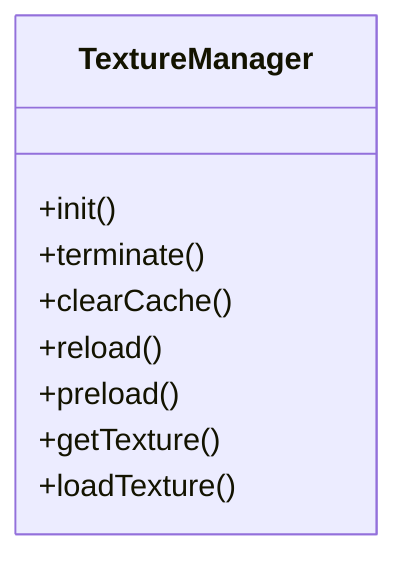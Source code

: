 classDiagram
    class TextureManager {
        +init()
        +terminate()
        +clearCache()
        +reload()
        +preload()
        +getTexture()
        +loadTexture()
    }